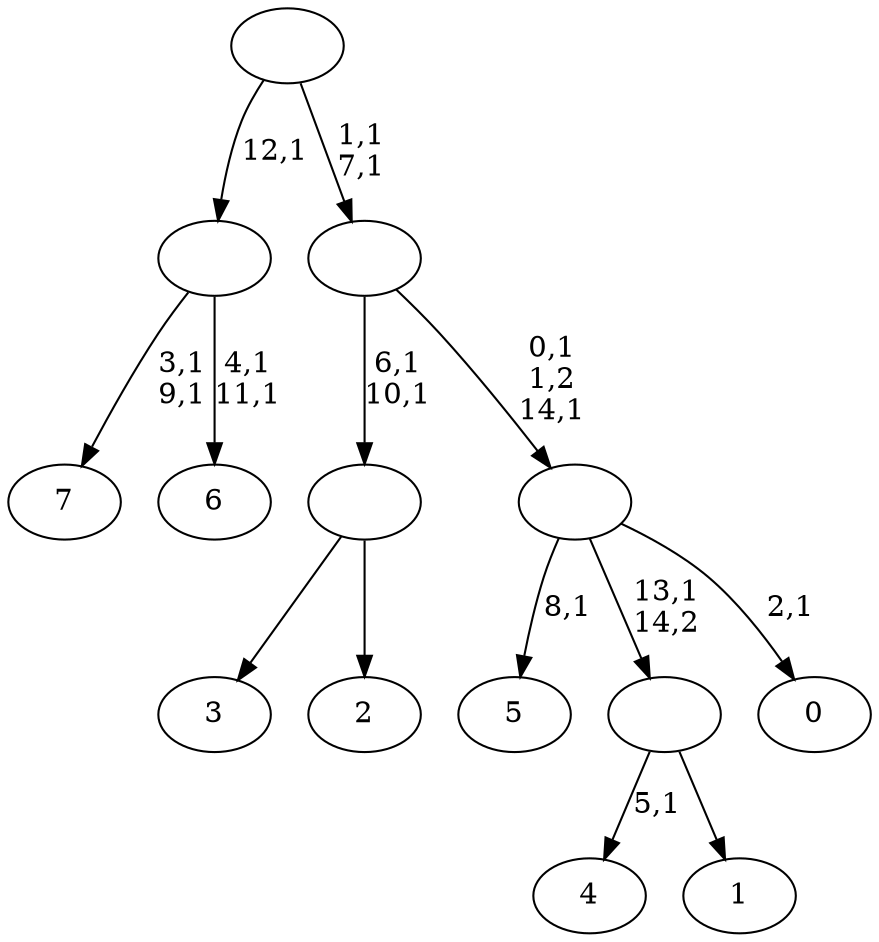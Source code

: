 digraph T {
	23 [label="7"]
	20 [label="6"]
	17 [label=""]
	16 [label="5"]
	14 [label="4"]
	12 [label="3"]
	11 [label="2"]
	10 [label=""]
	8 [label="1"]
	7 [label=""]
	6 [label="0"]
	4 [label=""]
	2 [label=""]
	0 [label=""]
	17 -> 20 [label="4,1\n11,1"]
	17 -> 23 [label="3,1\n9,1"]
	10 -> 12 [label=""]
	10 -> 11 [label=""]
	7 -> 14 [label="5,1"]
	7 -> 8 [label=""]
	4 -> 6 [label="2,1"]
	4 -> 16 [label="8,1"]
	4 -> 7 [label="13,1\n14,2"]
	2 -> 4 [label="0,1\n1,2\n14,1"]
	2 -> 10 [label="6,1\n10,1"]
	0 -> 2 [label="1,1\n7,1"]
	0 -> 17 [label="12,1"]
}
